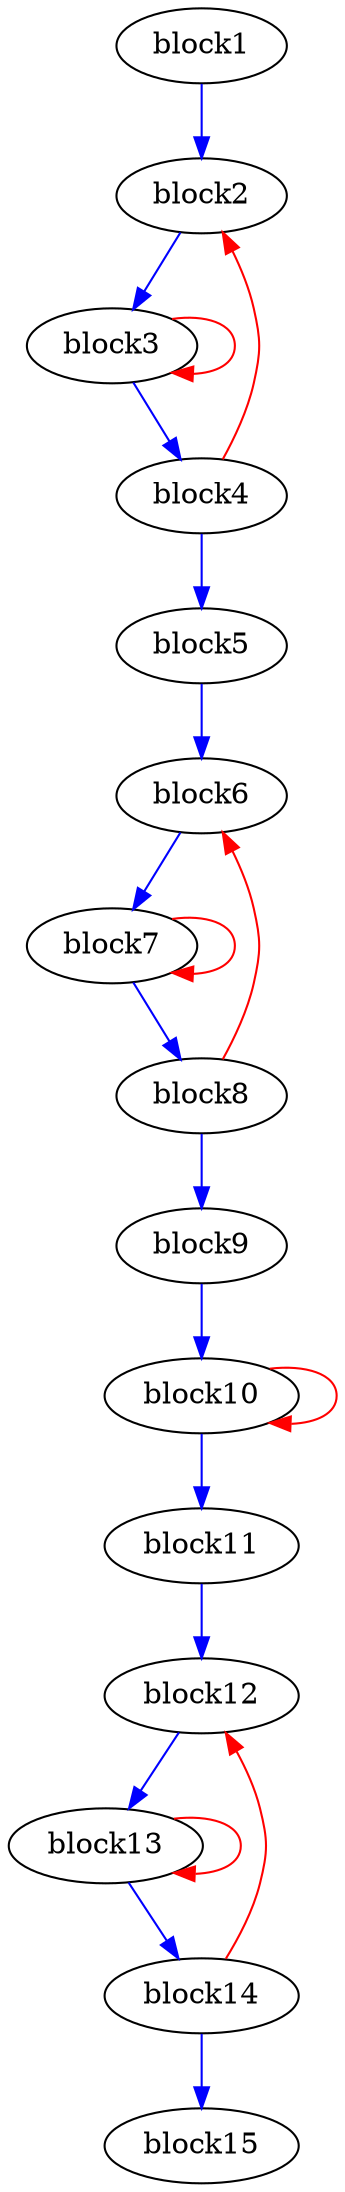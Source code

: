Digraph G {
	splines=spline;
//DHLS version: 0.1.1" [shape = "none" pos = "20,20!"]
		"block1";
		"block2";
		"block3";
		"block4";
		"block5";
		"block6";
		"block7";
		"block8";
		"block9";
		"block10";
		"block11";
		"block12";
		"block13";
		"block14";
		"block15";
		"block1" -> "block2" [color = "blue", freq = 1];
		"block2" -> "block3" [color = "blue", freq = 32];
		"block3" -> "block3" [color = "red", freq = 992];
		"block3" -> "block4" [color = "blue", freq = 32];
		"block4" -> "block2" [color = "red", freq = 31];
		"block4" -> "block5" [color = "blue", freq = 1];
		"block5" -> "block6" [color = "blue", freq = 1];
		"block6" -> "block7" [color = "blue", freq = 32];
		"block7" -> "block7" [color = "red", freq = 992];
		"block7" -> "block8" [color = "blue", freq = 32];
		"block8" -> "block6" [color = "red", freq = 31];
		"block8" -> "block9" [color = "blue", freq = 1];
		"block9" -> "block10" [color = "blue", freq = 1];
		"block10" -> "block10" [color = "red", freq = 31];
		"block10" -> "block11" [color = "blue", freq = 1];
		"block11" -> "block12" [color = "blue", freq = 1];
		"block12" -> "block13" [color = "blue", freq = 32];
		"block13" -> "block13" [color = "red", freq = 992];
		"block13" -> "block14" [color = "blue", freq = 32];
		"block14" -> "block12" [color = "red", freq = 31];
		"block14" -> "block15" [color = "blue", freq = 1];
}